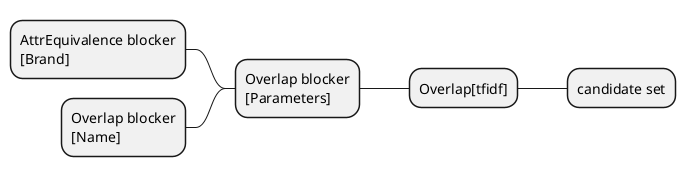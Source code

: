 @startmindmap
+ Overlap[tfidf]
++ candidate set
-- Overlap blocker\n[Parameters]
--- AttrEquivalence blocker\n[Brand]
--- Overlap blocker\n[Name]
@endmindmap